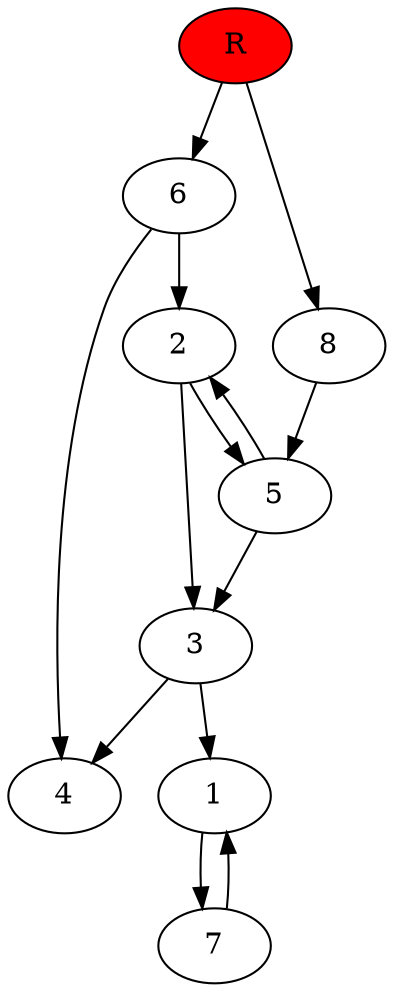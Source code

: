 digraph prb43437 {
	1
	2
	3
	4
	5
	6
	7
	8
	R [fillcolor="#ff0000" style=filled]
	1 -> 7
	2 -> 3
	2 -> 5
	3 -> 1
	3 -> 4
	5 -> 2
	5 -> 3
	6 -> 2
	6 -> 4
	7 -> 1
	8 -> 5
	R -> 6
	R -> 8
}
